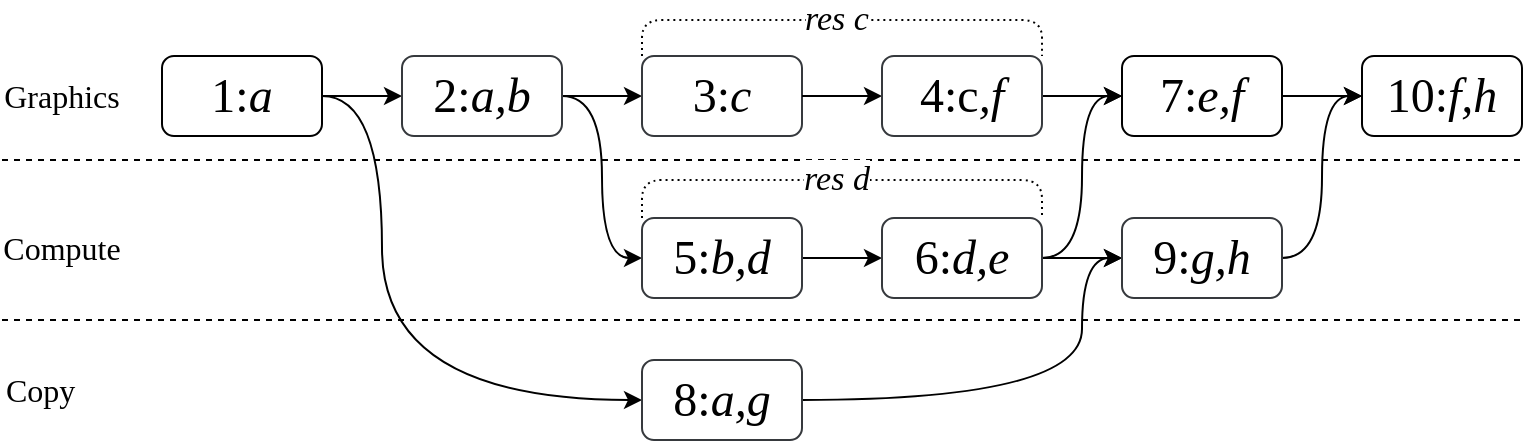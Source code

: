 <mxfile version="23.0.2" type="github">
  <diagram name="第 1 页" id="9Wy57vLdWNZvY6cCVtTI">
    <mxGraphModel dx="2207" dy="1169" grid="1" gridSize="10" guides="1" tooltips="1" connect="1" arrows="1" fold="1" page="1" pageScale="1" pageWidth="1169" pageHeight="827" math="0" shadow="0">
      <root>
        <mxCell id="0" />
        <mxCell id="1" parent="0" />
        <mxCell id="MBymmYlp3hh2KS27ztZ8-3" value="" style="edgeStyle=orthogonalEdgeStyle;rounded=0;orthogonalLoop=1;jettySize=auto;html=1;" parent="1" source="MBymmYlp3hh2KS27ztZ8-1" target="MBymmYlp3hh2KS27ztZ8-2" edge="1">
          <mxGeometry relative="1" as="geometry" />
        </mxCell>
        <mxCell id="DpXXeaBQsNB4bXTWsUOd-4" style="edgeStyle=orthogonalEdgeStyle;rounded=0;orthogonalLoop=1;jettySize=auto;html=1;exitX=1;exitY=0.5;exitDx=0;exitDy=0;entryX=0;entryY=0.5;entryDx=0;entryDy=0;curved=1;" edge="1" parent="1" source="MBymmYlp3hh2KS27ztZ8-1" target="e2LnPuanKAm1eNY4E1Dq-3">
          <mxGeometry relative="1" as="geometry">
            <Array as="points">
              <mxPoint x="310" y="188" />
              <mxPoint x="310" y="340" />
            </Array>
          </mxGeometry>
        </mxCell>
        <mxCell id="MBymmYlp3hh2KS27ztZ8-1" value="1:&lt;i&gt;a&lt;/i&gt;" style="rounded=1;whiteSpace=wrap;html=1;fontFamily=Times New Roman;fontSize=24;" parent="1" vertex="1">
          <mxGeometry x="200" y="168" width="80" height="40" as="geometry" />
        </mxCell>
        <mxCell id="MBymmYlp3hh2KS27ztZ8-5" value="" style="edgeStyle=orthogonalEdgeStyle;rounded=0;orthogonalLoop=1;jettySize=auto;html=1;" parent="1" source="MBymmYlp3hh2KS27ztZ8-2" target="MBymmYlp3hh2KS27ztZ8-4" edge="1">
          <mxGeometry relative="1" as="geometry" />
        </mxCell>
        <mxCell id="emL9zqz9t0unkgB7RnMO-1" style="edgeStyle=orthogonalEdgeStyle;rounded=0;orthogonalLoop=1;jettySize=auto;html=1;exitX=1;exitY=0.5;exitDx=0;exitDy=0;entryX=0;entryY=0.5;entryDx=0;entryDy=0;curved=1;" parent="1" source="MBymmYlp3hh2KS27ztZ8-2" target="MBymmYlp3hh2KS27ztZ8-8" edge="1">
          <mxGeometry relative="1" as="geometry" />
        </mxCell>
        <mxCell id="MBymmYlp3hh2KS27ztZ8-2" value="2:&lt;i&gt;a,b&lt;/i&gt;" style="rounded=1;whiteSpace=wrap;html=1;fontFamily=Times New Roman;fontSize=24;labelBackgroundColor=none;fillColor=none;strokeColor=#36393d;" parent="1" vertex="1">
          <mxGeometry x="320" y="168" width="80" height="40" as="geometry" />
        </mxCell>
        <mxCell id="MBymmYlp3hh2KS27ztZ8-7" value="" style="edgeStyle=orthogonalEdgeStyle;rounded=0;orthogonalLoop=1;jettySize=auto;html=1;" parent="1" source="DpXXeaBQsNB4bXTWsUOd-1" target="MBymmYlp3hh2KS27ztZ8-6" edge="1">
          <mxGeometry relative="1" as="geometry" />
        </mxCell>
        <mxCell id="MBymmYlp3hh2KS27ztZ8-4" value="3:&lt;i&gt;c&lt;/i&gt;" style="rounded=1;whiteSpace=wrap;html=1;fontFamily=Times New Roman;fontSize=24;fillColor=none;strokeColor=#36393d;" parent="1" vertex="1">
          <mxGeometry x="440" y="168" width="80" height="40" as="geometry" />
        </mxCell>
        <mxCell id="e2LnPuanKAm1eNY4E1Dq-11" value="" style="edgeStyle=orthogonalEdgeStyle;rounded=0;orthogonalLoop=1;jettySize=auto;html=1;" parent="1" source="MBymmYlp3hh2KS27ztZ8-6" target="e2LnPuanKAm1eNY4E1Dq-7" edge="1">
          <mxGeometry relative="1" as="geometry" />
        </mxCell>
        <mxCell id="MBymmYlp3hh2KS27ztZ8-6" value="7:&lt;i style=&quot;border-color: var(--border-color);&quot;&gt;e,&lt;/i&gt;&lt;i&gt;f&lt;/i&gt;" style="rounded=1;whiteSpace=wrap;html=1;fontFamily=Times New Roman;fontSize=24;" parent="1" vertex="1">
          <mxGeometry x="680" y="168" width="80" height="40" as="geometry" />
        </mxCell>
        <mxCell id="MBymmYlp3hh2KS27ztZ8-10" value="" style="edgeStyle=orthogonalEdgeStyle;rounded=0;orthogonalLoop=1;jettySize=auto;html=1;" parent="1" source="MBymmYlp3hh2KS27ztZ8-8" target="MBymmYlp3hh2KS27ztZ8-9" edge="1">
          <mxGeometry relative="1" as="geometry" />
        </mxCell>
        <mxCell id="MBymmYlp3hh2KS27ztZ8-8" value="5:&lt;i&gt;b,d&lt;/i&gt;" style="rounded=1;whiteSpace=wrap;html=1;fontFamily=Times New Roman;fontSize=24;fillColor=none;strokeColor=#36393d;" parent="1" vertex="1">
          <mxGeometry x="440" y="249" width="80" height="40" as="geometry" />
        </mxCell>
        <mxCell id="MBymmYlp3hh2KS27ztZ8-13" style="edgeStyle=orthogonalEdgeStyle;rounded=0;orthogonalLoop=1;jettySize=auto;html=1;entryX=0;entryY=0.5;entryDx=0;entryDy=0;curved=1;" parent="1" source="MBymmYlp3hh2KS27ztZ8-9" target="MBymmYlp3hh2KS27ztZ8-6" edge="1">
          <mxGeometry relative="1" as="geometry" />
        </mxCell>
        <mxCell id="e2LnPuanKAm1eNY4E1Dq-12" value="" style="edgeStyle=orthogonalEdgeStyle;rounded=0;orthogonalLoop=1;jettySize=auto;html=1;" parent="1" source="MBymmYlp3hh2KS27ztZ8-9" target="e2LnPuanKAm1eNY4E1Dq-10" edge="1">
          <mxGeometry relative="1" as="geometry" />
        </mxCell>
        <mxCell id="MBymmYlp3hh2KS27ztZ8-9" value="6:&lt;i style=&quot;border-color: var(--border-color);&quot;&gt;d,&lt;/i&gt;&lt;i&gt;e&lt;/i&gt;" style="rounded=1;whiteSpace=wrap;html=1;fontFamily=Times New Roman;fontSize=24;fillColor=none;strokeColor=#36393d;" parent="1" vertex="1">
          <mxGeometry x="560" y="249" width="80" height="40" as="geometry" />
        </mxCell>
        <mxCell id="MBymmYlp3hh2KS27ztZ8-15" value="" style="endArrow=none;dashed=1;html=1;rounded=0;" parent="1" edge="1">
          <mxGeometry width="50" height="50" relative="1" as="geometry">
            <mxPoint x="120" y="220" as="sourcePoint" />
            <mxPoint x="880" y="220" as="targetPoint" />
          </mxGeometry>
        </mxCell>
        <mxCell id="MBymmYlp3hh2KS27ztZ8-16" value="Graphics" style="text;html=1;strokeColor=none;fillColor=none;align=center;verticalAlign=middle;whiteSpace=wrap;rounded=0;fontFamily=Times New Roman;fontSize=16;" parent="1" vertex="1">
          <mxGeometry x="120" y="173" width="60" height="30" as="geometry" />
        </mxCell>
        <mxCell id="MBymmYlp3hh2KS27ztZ8-17" value="Compute" style="text;html=1;strokeColor=none;fillColor=none;align=center;verticalAlign=middle;whiteSpace=wrap;rounded=0;fontFamily=Times New Roman;fontSize=16;" parent="1" vertex="1">
          <mxGeometry x="120" y="249" width="60" height="30" as="geometry" />
        </mxCell>
        <mxCell id="DpXXeaBQsNB4bXTWsUOd-3" style="edgeStyle=orthogonalEdgeStyle;rounded=0;orthogonalLoop=1;jettySize=auto;html=1;exitX=1;exitY=0.5;exitDx=0;exitDy=0;entryX=0;entryY=0.5;entryDx=0;entryDy=0;curved=1;" edge="1" parent="1" source="e2LnPuanKAm1eNY4E1Dq-3" target="e2LnPuanKAm1eNY4E1Dq-10">
          <mxGeometry relative="1" as="geometry">
            <Array as="points">
              <mxPoint x="660" y="340" />
              <mxPoint x="660" y="269" />
            </Array>
          </mxGeometry>
        </mxCell>
        <mxCell id="e2LnPuanKAm1eNY4E1Dq-3" value="8:&lt;i&gt;a,g&lt;/i&gt;" style="rounded=1;whiteSpace=wrap;html=1;fontFamily=Times New Roman;fontSize=24;fillColor=none;strokeColor=#36393d;" parent="1" vertex="1">
          <mxGeometry x="440" y="320" width="80" height="40" as="geometry" />
        </mxCell>
        <mxCell id="e2LnPuanKAm1eNY4E1Dq-4" value="" style="endArrow=none;dashed=1;html=1;rounded=0;" parent="1" edge="1">
          <mxGeometry width="50" height="50" relative="1" as="geometry">
            <mxPoint x="120" y="300" as="sourcePoint" />
            <mxPoint x="880" y="300" as="targetPoint" />
          </mxGeometry>
        </mxCell>
        <mxCell id="e2LnPuanKAm1eNY4E1Dq-5" value="Copy" style="text;html=1;strokeColor=none;fillColor=none;align=left;verticalAlign=middle;whiteSpace=wrap;rounded=0;fontFamily=Times New Roman;fontSize=16;" parent="1" vertex="1">
          <mxGeometry x="120" y="320" width="60" height="30" as="geometry" />
        </mxCell>
        <mxCell id="e2LnPuanKAm1eNY4E1Dq-7" value="10:&lt;i&gt;f,h&lt;/i&gt;" style="rounded=1;whiteSpace=wrap;html=1;fontFamily=Times New Roman;fontSize=24;" parent="1" vertex="1">
          <mxGeometry x="800" y="168" width="80" height="40" as="geometry" />
        </mxCell>
        <mxCell id="e2LnPuanKAm1eNY4E1Dq-13" style="edgeStyle=orthogonalEdgeStyle;rounded=0;orthogonalLoop=1;jettySize=auto;html=1;entryX=0;entryY=0.5;entryDx=0;entryDy=0;curved=1;" parent="1" source="e2LnPuanKAm1eNY4E1Dq-10" target="e2LnPuanKAm1eNY4E1Dq-7" edge="1">
          <mxGeometry relative="1" as="geometry" />
        </mxCell>
        <mxCell id="e2LnPuanKAm1eNY4E1Dq-10" value="9:&lt;i&gt;g,h&lt;/i&gt;" style="rounded=1;whiteSpace=wrap;html=1;fontFamily=Times New Roman;fontSize=24;fillColor=none;strokeColor=#36393d;" parent="1" vertex="1">
          <mxGeometry x="680" y="249" width="80" height="40" as="geometry" />
        </mxCell>
        <mxCell id="DpXXeaBQsNB4bXTWsUOd-2" value="" style="edgeStyle=orthogonalEdgeStyle;rounded=0;orthogonalLoop=1;jettySize=auto;html=1;" edge="1" parent="1" source="MBymmYlp3hh2KS27ztZ8-4" target="DpXXeaBQsNB4bXTWsUOd-1">
          <mxGeometry relative="1" as="geometry">
            <mxPoint x="520" y="188" as="sourcePoint" />
            <mxPoint x="680" y="188" as="targetPoint" />
          </mxGeometry>
        </mxCell>
        <mxCell id="DpXXeaBQsNB4bXTWsUOd-1" value="4:c&lt;i style=&quot;border-color: var(--border-color);&quot;&gt;,f&lt;/i&gt;" style="rounded=1;whiteSpace=wrap;html=1;fontFamily=Times New Roman;fontSize=24;fillColor=none;strokeColor=#36393d;" vertex="1" parent="1">
          <mxGeometry x="560" y="168" width="80" height="40" as="geometry" />
        </mxCell>
        <mxCell id="DpXXeaBQsNB4bXTWsUOd-5" value="" style="endArrow=none;html=1;rounded=1;exitX=0;exitY=0;exitDx=0;exitDy=0;entryX=1;entryY=0;entryDx=0;entryDy=0;curved=0;endFill=0;dashed=1;dashPattern=1 2;" edge="1" parent="1">
          <mxGeometry relative="1" as="geometry">
            <mxPoint x="440" y="168" as="sourcePoint" />
            <mxPoint x="640" y="168" as="targetPoint" />
            <Array as="points">
              <mxPoint x="440" y="150" />
              <mxPoint x="640" y="150" />
            </Array>
          </mxGeometry>
        </mxCell>
        <mxCell id="DpXXeaBQsNB4bXTWsUOd-6" value="res c" style="edgeLabel;resizable=0;html=1;align=center;verticalAlign=middle;fontStyle=2;fontSize=17;fontFamily=Times New Roman;" connectable="0" vertex="1" parent="DpXXeaBQsNB4bXTWsUOd-5">
          <mxGeometry relative="1" as="geometry">
            <mxPoint x="-3" as="offset" />
          </mxGeometry>
        </mxCell>
        <mxCell id="DpXXeaBQsNB4bXTWsUOd-7" value="" style="endArrow=none;html=1;rounded=1;exitX=0;exitY=0;exitDx=0;exitDy=0;entryX=1;entryY=0;entryDx=0;entryDy=0;curved=0;endFill=0;dashed=1;dashPattern=1 2;" edge="1" parent="1">
          <mxGeometry relative="1" as="geometry">
            <mxPoint x="440" y="249" as="sourcePoint" />
            <mxPoint x="640" y="249" as="targetPoint" />
            <Array as="points">
              <mxPoint x="440" y="230" />
              <mxPoint x="640" y="230" />
            </Array>
          </mxGeometry>
        </mxCell>
        <mxCell id="DpXXeaBQsNB4bXTWsUOd-8" value="res d" style="edgeLabel;resizable=0;html=1;align=center;verticalAlign=middle;fontStyle=2;fontSize=17;fontFamily=Times New Roman;" connectable="0" vertex="1" parent="DpXXeaBQsNB4bXTWsUOd-7">
          <mxGeometry relative="1" as="geometry">
            <mxPoint x="-3" as="offset" />
          </mxGeometry>
        </mxCell>
      </root>
    </mxGraphModel>
  </diagram>
</mxfile>
